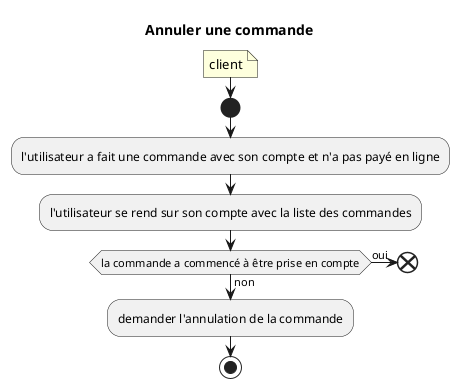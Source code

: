 @startuml 4_Commande_CANCEL_CMD_ActivityDiagram

title Annuler une commande

note: client

start

:l'utilisateur a fait une commande avec son compte et n'a pas payé en ligne;
:l'utilisateur se rend sur son compte avec la liste des commandes;
if(la commande a commencé à être prise en compte) then (oui)
    end
else (non)
    :demander l'annulation de la commande;

stop

@enduml